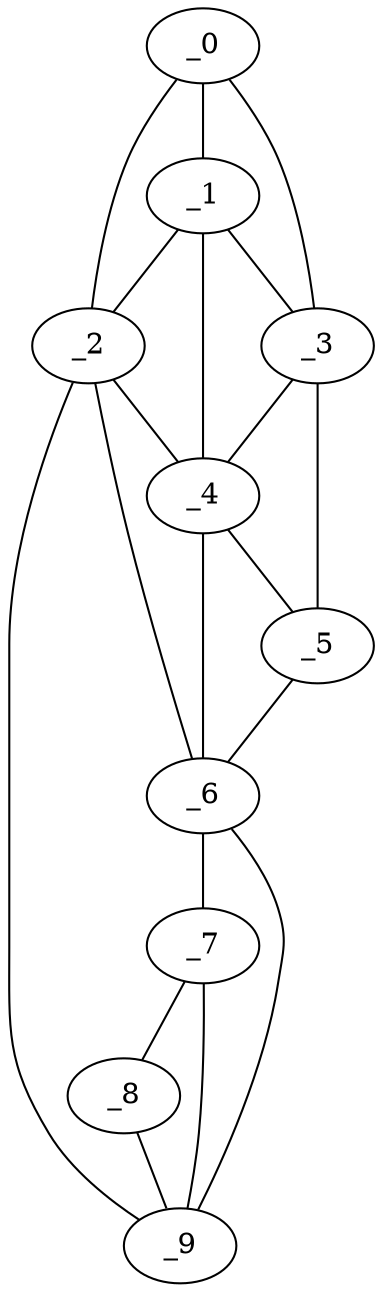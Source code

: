 graph "obj42__325.gxl" {
	_0	 [x=6,
		y=79];
	_1	 [x=20,
		y=59];
	_0 -- _1	 [valence=2];
	_2	 [x=22,
		y=77];
	_0 -- _2	 [valence=1];
	_3	 [x=23,
		y=54];
	_0 -- _3	 [valence=1];
	_1 -- _2	 [valence=2];
	_1 -- _3	 [valence=2];
	_4	 [x=36,
		y=52];
	_1 -- _4	 [valence=2];
	_2 -- _4	 [valence=1];
	_6	 [x=94,
		y=42];
	_2 -- _6	 [valence=2];
	_9	 [x=126,
		y=57];
	_2 -- _9	 [valence=1];
	_3 -- _4	 [valence=2];
	_5	 [x=45,
		y=44];
	_3 -- _5	 [valence=1];
	_4 -- _5	 [valence=2];
	_4 -- _6	 [valence=2];
	_5 -- _6	 [valence=1];
	_7	 [x=110,
		y=43];
	_6 -- _7	 [valence=1];
	_6 -- _9	 [valence=2];
	_8	 [x=124,
		y=49];
	_7 -- _8	 [valence=1];
	_7 -- _9	 [valence=2];
	_8 -- _9	 [valence=1];
}
